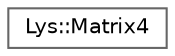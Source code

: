 digraph "Graphical Class Hierarchy"
{
 // LATEX_PDF_SIZE
  bgcolor="transparent";
  edge [fontname=Helvetica,fontsize=10,labelfontname=Helvetica,labelfontsize=10];
  node [fontname=Helvetica,fontsize=10,shape=box,height=0.2,width=0.4];
  rankdir="LR";
  Node0 [id="Node000000",label="Lys::Matrix4",height=0.2,width=0.4,color="grey40", fillcolor="white", style="filled",URL="$structLys_1_1Matrix4.html",tooltip=" "];
}
